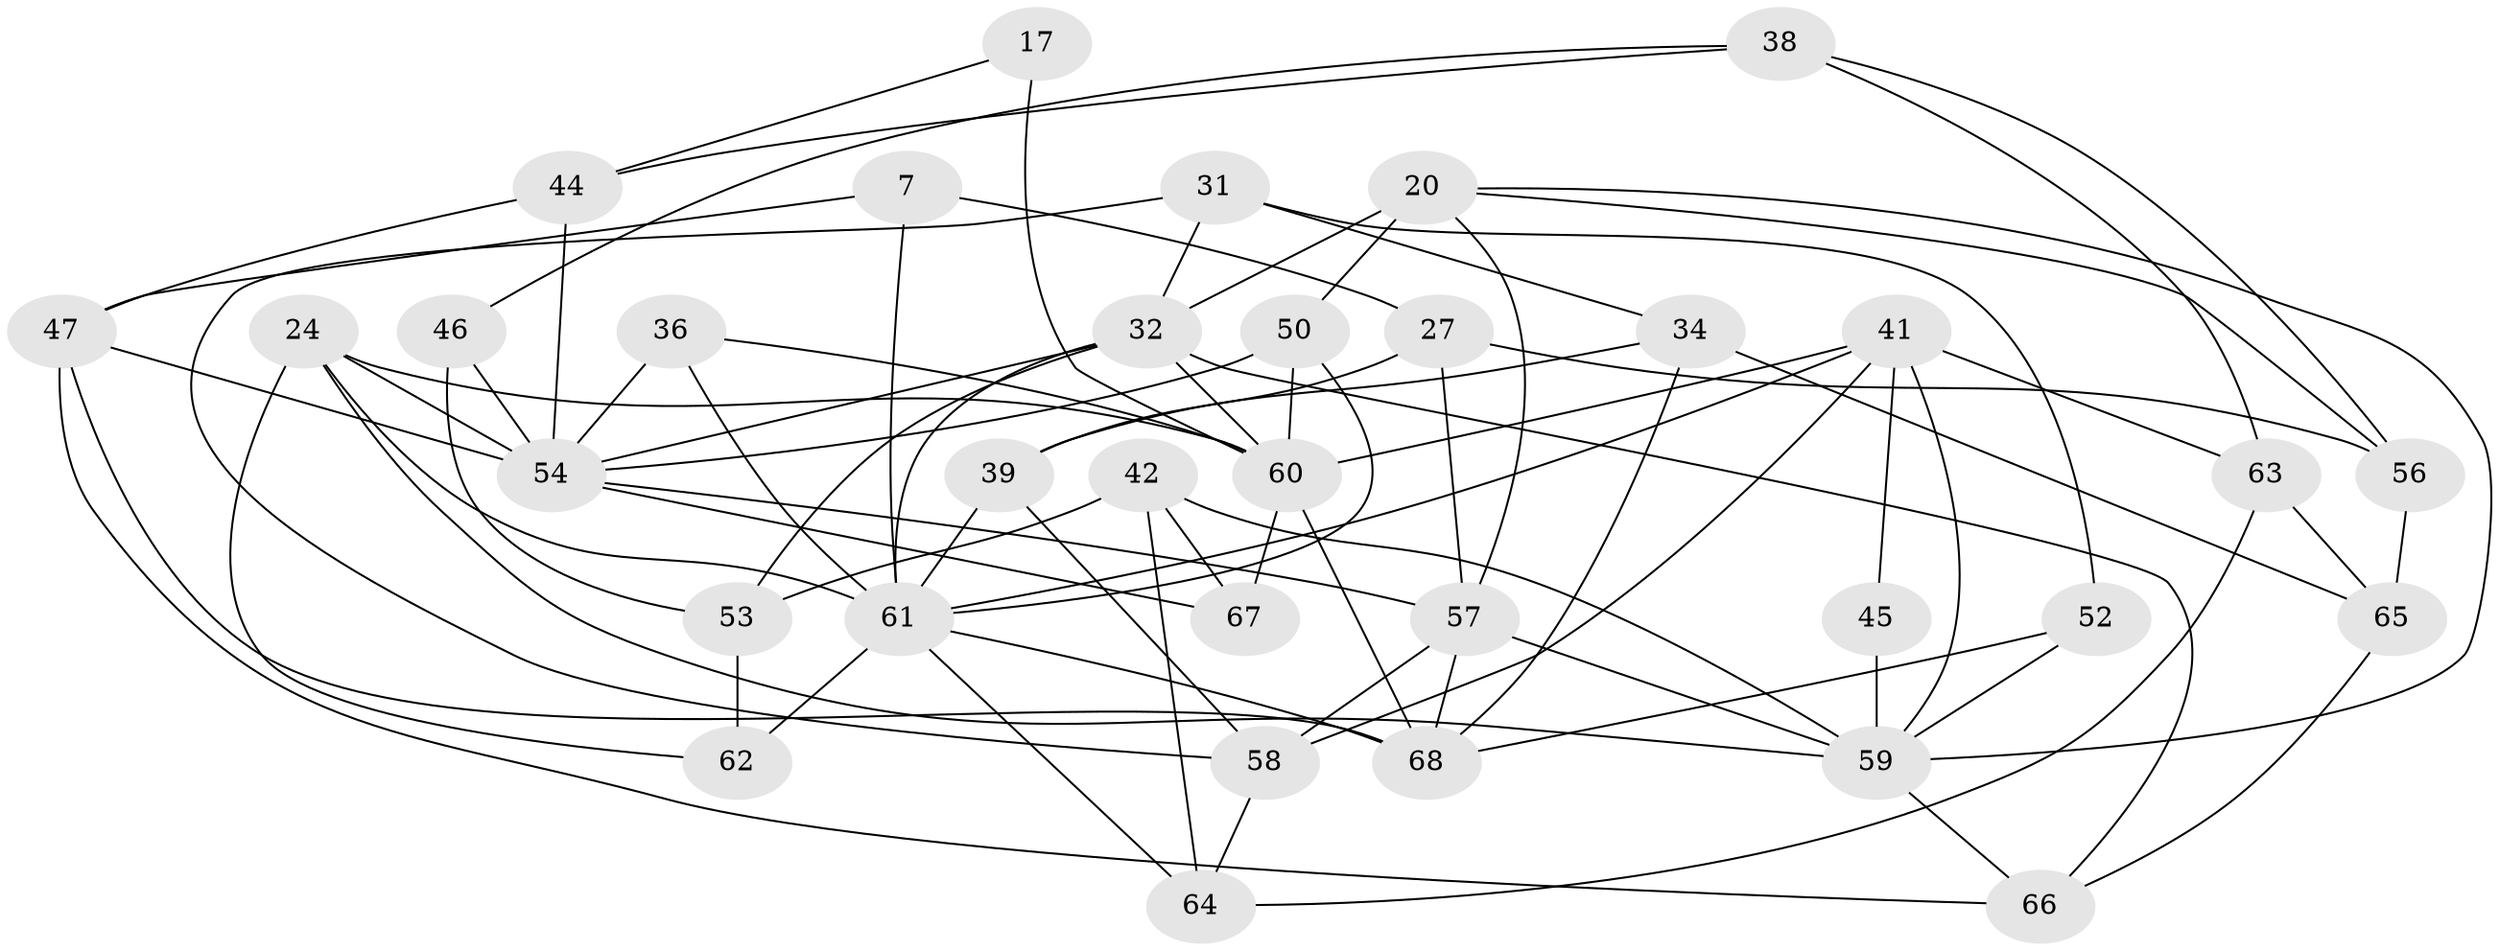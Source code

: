 // original degree distribution, {4: 1.0}
// Generated by graph-tools (version 1.1) at 2025/01/03/04/25 22:01:29]
// undirected, 34 vertices, 79 edges
graph export_dot {
graph [start="1"]
  node [color=gray90,style=filled];
  7;
  17;
  20 [super="+12"];
  24 [super="+2"];
  27 [super="+6"];
  31;
  32 [super="+3+11+8"];
  34;
  36;
  38;
  39;
  41 [super="+4+23"];
  42;
  44;
  45;
  46;
  47 [super="+40"];
  50 [super="+10"];
  52;
  53 [super="+35"];
  54 [super="+30+49+21"];
  56;
  57 [super="+51"];
  58 [super="+14"];
  59 [super="+28+43"];
  60 [super="+22+25"];
  61 [super="+19+55+48"];
  62;
  63;
  64;
  65;
  66;
  67;
  68 [super="+37+16"];
  7 -- 27 [weight=2];
  7 -- 47;
  7 -- 61;
  17 -- 44;
  17 -- 60 [weight=3];
  20 -- 56;
  20 -- 32;
  20 -- 50 [weight=2];
  20 -- 57;
  20 -- 59;
  24 -- 60;
  24 -- 59 [weight=2];
  24 -- 62;
  24 -- 61;
  24 -- 54;
  27 -- 57 [weight=2];
  27 -- 56;
  27 -- 39;
  31 -- 52;
  31 -- 32;
  31 -- 34;
  31 -- 58;
  32 -- 53 [weight=2];
  32 -- 66;
  32 -- 61 [weight=3];
  32 -- 60;
  32 -- 54;
  34 -- 65;
  34 -- 39;
  34 -- 68;
  36 -- 61;
  36 -- 60;
  36 -- 54 [weight=2];
  38 -- 44;
  38 -- 46;
  38 -- 56;
  38 -- 63;
  39 -- 58;
  39 -- 61;
  41 -- 45 [weight=2];
  41 -- 58;
  41 -- 59;
  41 -- 61 [weight=2];
  41 -- 63;
  41 -- 60;
  42 -- 67;
  42 -- 64;
  42 -- 53;
  42 -- 59;
  44 -- 47;
  44 -- 54;
  45 -- 59 [weight=2];
  46 -- 53;
  46 -- 54 [weight=2];
  47 -- 66;
  47 -- 68 [weight=2];
  47 -- 54;
  50 -- 54;
  50 -- 61 [weight=2];
  50 -- 60;
  52 -- 59 [weight=2];
  52 -- 68;
  53 -- 62 [weight=2];
  54 -- 57;
  54 -- 67 [weight=2];
  56 -- 65;
  57 -- 68 [weight=2];
  57 -- 58 [weight=2];
  57 -- 59 [weight=2];
  58 -- 64;
  59 -- 66;
  60 -- 68;
  60 -- 67;
  61 -- 64;
  61 -- 62;
  61 -- 68;
  63 -- 64;
  63 -- 65;
  65 -- 66;
}
